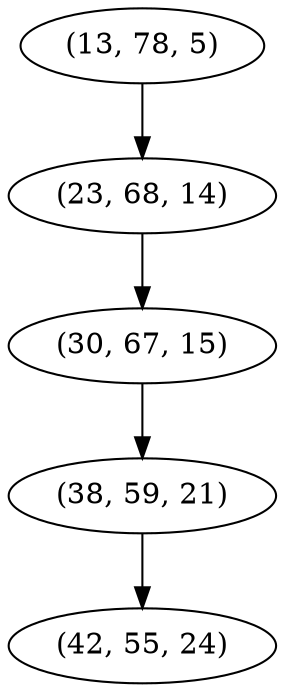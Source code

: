 digraph tree {
    "(13, 78, 5)";
    "(23, 68, 14)";
    "(30, 67, 15)";
    "(38, 59, 21)";
    "(42, 55, 24)";
    "(13, 78, 5)" -> "(23, 68, 14)";
    "(23, 68, 14)" -> "(30, 67, 15)";
    "(30, 67, 15)" -> "(38, 59, 21)";
    "(38, 59, 21)" -> "(42, 55, 24)";
}
